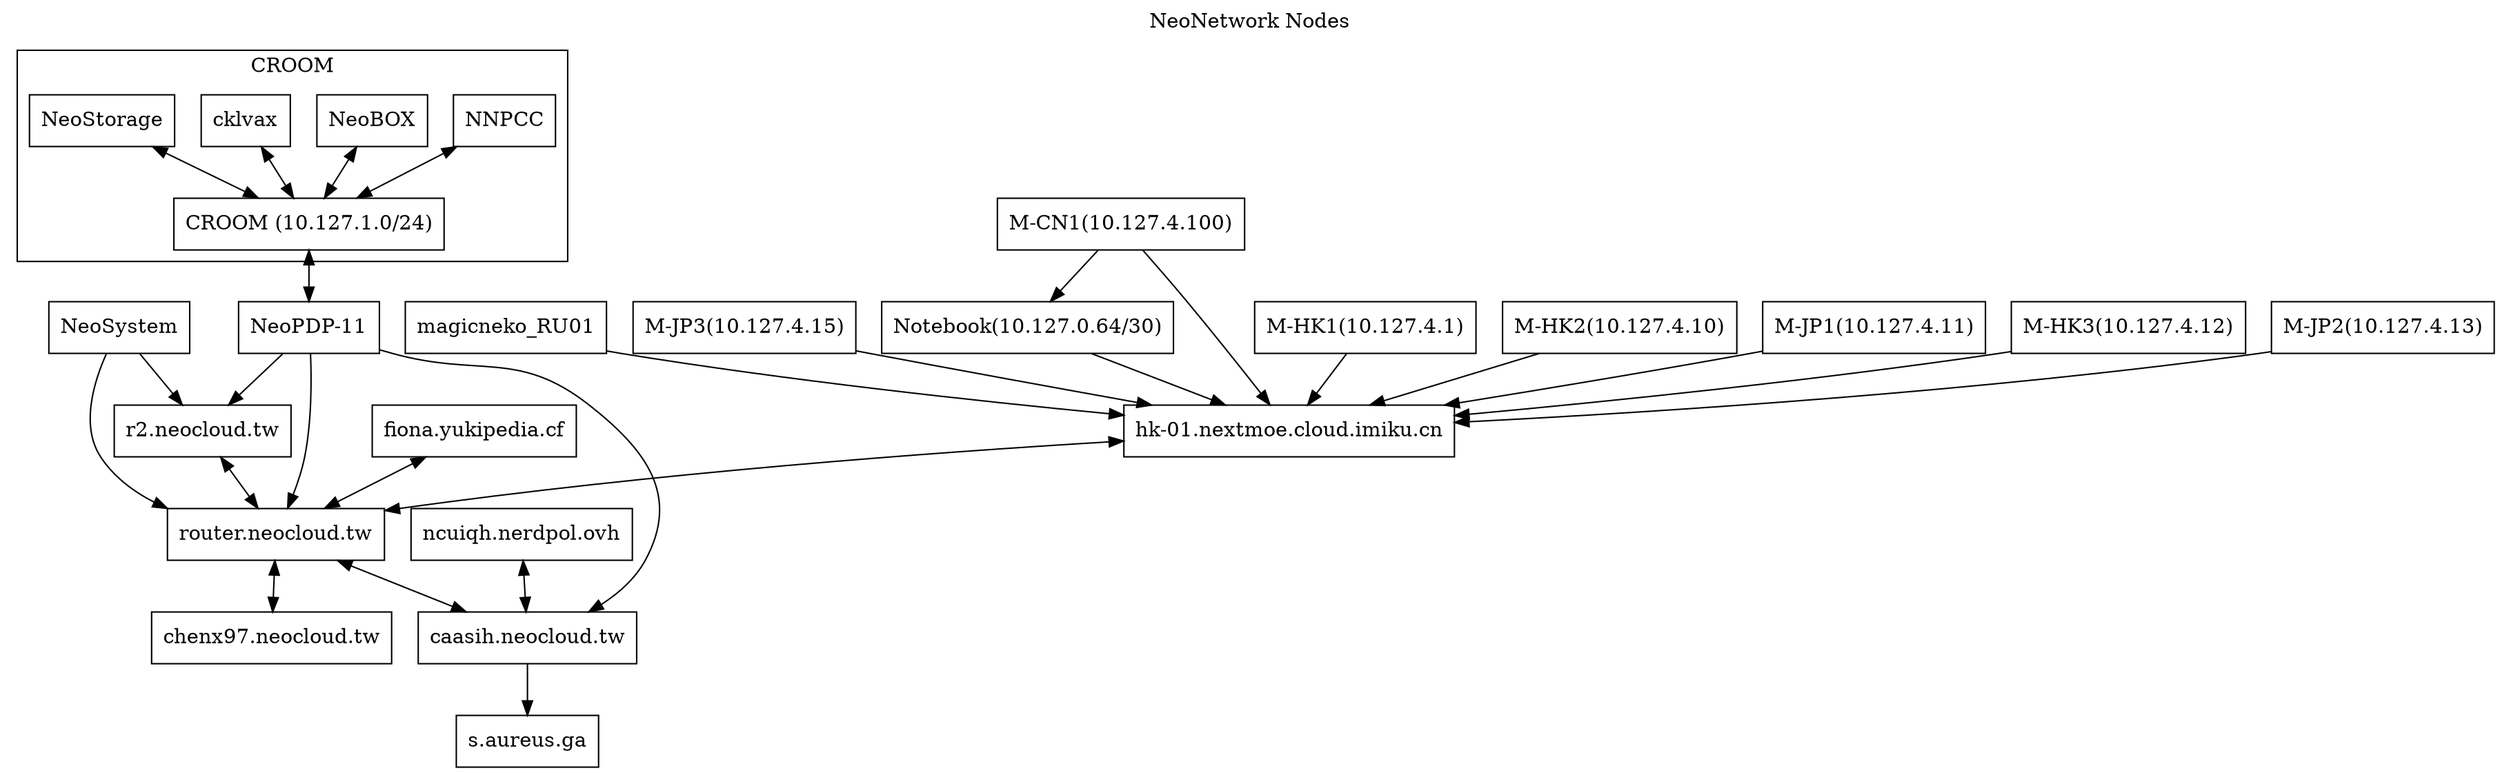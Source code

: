 digraph "NeoNetwork Nodes"
{
	labelloc="t";
	label="NeoNetwork Nodes";
	rankdir=TD
	node [shape=box]
	c [label="caasih.neocloud.tw"]
	ucbvax [label="router.neocloud.tw"]
	np11 [label="NeoPDP-11"]
	croom [label="CROOM (10.127.1.0/24)"]
	ns [label="NeoSystem"]
	ncuiqh [label="ncuiqh.nerdpol.ovh"]
	fionaLHS [label="fiona.yukipedia.cf"]
	pan [label="r2.neocloud.tw"]
        icecat_Explosion [label="hk-01.nextmoe.cloud.imiku.cn"]
	icecat_Notebook [label="Notebook(10.127.0.64/30)"]
	magicneko_HK01 [label="M-HK1(10.127.4.1)"]
	magicneko_HK02 [label="M-HK2(10.127.4.10)"]
	magicneko_JP01 [label="M-JP1(10.127.4.11)"]
	magicneko_HK03 [label="M-HK3(10.127.4.12)"]
	magicneko_JP02 [label="M-JP2(10.127.4.13)"]
	magicneko_RU01 [lebel="M-RU1(10.127.4.14)"]
	magicneko_JP03 [label="M-JP3(10.127.4.15)"]
	magicneko_CN01 [label="M-CN1(10.127.4.100)"]
	staph [label="s.aureus.ga"]
	chenx97 [label="chenx97.neocloud.tw"]

	subgraph cluster_croom {
		label = "CROOM";

		NNPCC -> croom [dir=both]
		NeoBOX -> croom [dir=both]
		cklvax -> croom [dir=both]
		NeoStorage -> croom [dir=both]
	}

	croom -> np11 [dir=both]
	np11 -> ucbvax
	np11 -> pan
	np11 -> c
	ucbvax -> c [dir=both]
	ns -> ucbvax
	ncuiqh -> c [dir=both]
	fionaLHS -> ucbvax [dir=both]
	ns -> pan
	icecat_Explosion -> ucbvax [dir=both]
	pan -> ucbvax [dir=both]
	c -> staph
	ucbvax -> chenx97 [dir=both]
	icecat_Notebook -> icecat_Explosion
	magicneko_HK01-> icecat_Explosion
	magicneko_HK02-> icecat_Explosion
	magicneko_JP01 -> icecat_Explosion
	magicneko_HK03 -> icecat_Explosion
	magicneko_JP02 -> icecat_Explosion
	magicneko_RU01 -> icecat_Explosion
	magicneko_JP03 -> icecat_Explosion
	magicneko_CN01 -> icecat_Explosion
	magicneko_CN01 -> icecat_Notebook
}
